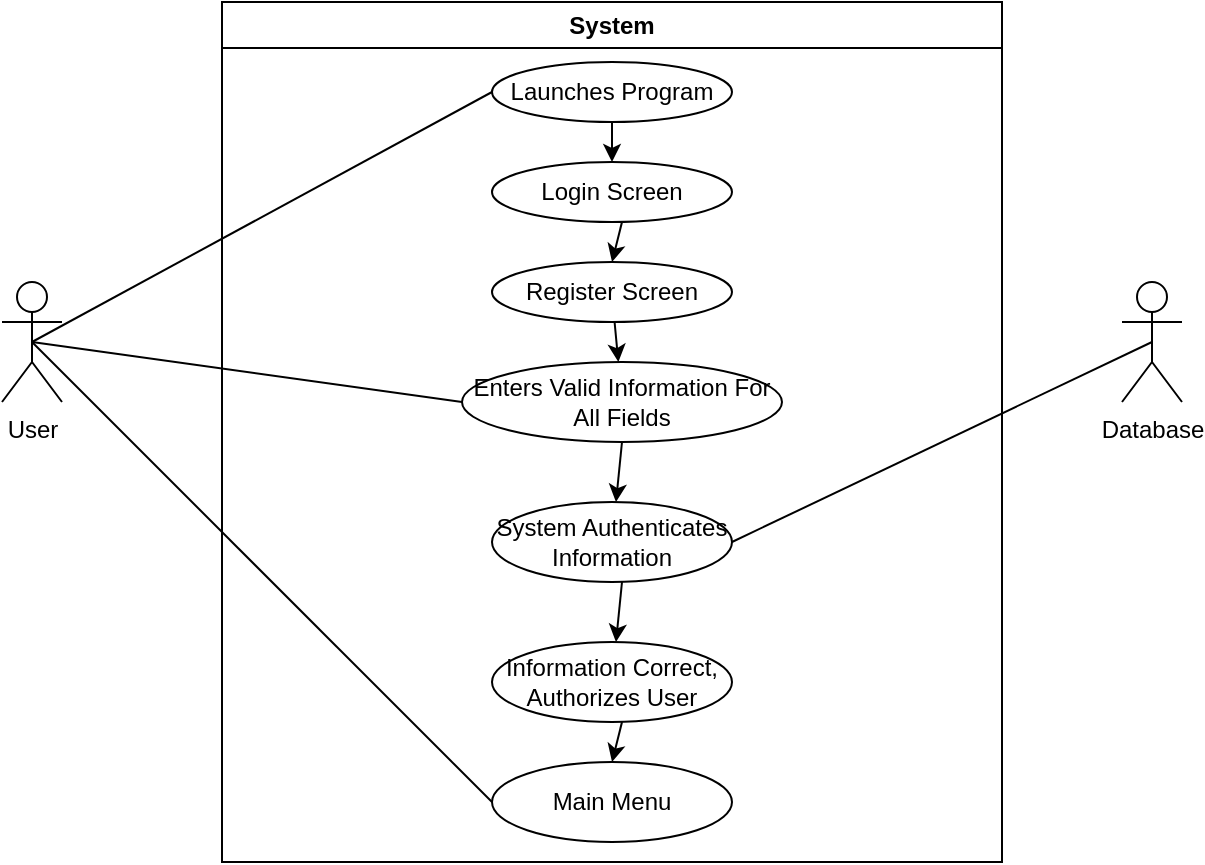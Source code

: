 <mxfile version="21.5.0" type="device">
  <diagram name="Page-1" id="ra7_IJWrL-wG-8pgiDa0">
    <mxGraphModel dx="794" dy="511" grid="1" gridSize="10" guides="1" tooltips="1" connect="1" arrows="1" fold="1" page="1" pageScale="1" pageWidth="1169" pageHeight="1654" math="0" shadow="0">
      <root>
        <mxCell id="0" />
        <mxCell id="1" parent="0" />
        <mxCell id="8naxXSxRR7sr7sNtpLdK-1" value="System" style="swimlane;whiteSpace=wrap;html=1;" vertex="1" parent="1">
          <mxGeometry x="150" y="80" width="390" height="430" as="geometry" />
        </mxCell>
        <mxCell id="8naxXSxRR7sr7sNtpLdK-4" value="Launches Program" style="ellipse;whiteSpace=wrap;html=1;" vertex="1" parent="8naxXSxRR7sr7sNtpLdK-1">
          <mxGeometry x="135" y="30" width="120" height="30" as="geometry" />
        </mxCell>
        <mxCell id="8naxXSxRR7sr7sNtpLdK-7" value="Main Menu" style="ellipse;whiteSpace=wrap;html=1;" vertex="1" parent="8naxXSxRR7sr7sNtpLdK-1">
          <mxGeometry x="135" y="380" width="120" height="40" as="geometry" />
        </mxCell>
        <mxCell id="8naxXSxRR7sr7sNtpLdK-6" value="Enters Valid Information For All Fields" style="ellipse;whiteSpace=wrap;html=1;" vertex="1" parent="8naxXSxRR7sr7sNtpLdK-1">
          <mxGeometry x="120" y="180" width="160" height="40" as="geometry" />
        </mxCell>
        <mxCell id="8naxXSxRR7sr7sNtpLdK-5" value="Login Screen" style="ellipse;whiteSpace=wrap;html=1;" vertex="1" parent="8naxXSxRR7sr7sNtpLdK-1">
          <mxGeometry x="135" y="80" width="120" height="30" as="geometry" />
        </mxCell>
        <mxCell id="8naxXSxRR7sr7sNtpLdK-9" value="Information Correct,&lt;br&gt;Authorizes User" style="ellipse;whiteSpace=wrap;html=1;" vertex="1" parent="8naxXSxRR7sr7sNtpLdK-1">
          <mxGeometry x="135" y="320" width="120" height="40" as="geometry" />
        </mxCell>
        <mxCell id="8naxXSxRR7sr7sNtpLdK-8" value="System Authenticates Information" style="ellipse;whiteSpace=wrap;html=1;" vertex="1" parent="8naxXSxRR7sr7sNtpLdK-1">
          <mxGeometry x="135" y="250" width="120" height="40" as="geometry" />
        </mxCell>
        <mxCell id="8naxXSxRR7sr7sNtpLdK-10" value="" style="endArrow=classic;html=1;rounded=0;exitX=0.5;exitY=1;exitDx=0;exitDy=0;entryX=0.5;entryY=0;entryDx=0;entryDy=0;" edge="1" parent="8naxXSxRR7sr7sNtpLdK-1" source="8naxXSxRR7sr7sNtpLdK-4" target="8naxXSxRR7sr7sNtpLdK-5">
          <mxGeometry width="50" height="50" relative="1" as="geometry">
            <mxPoint x="230" y="250" as="sourcePoint" />
            <mxPoint x="280" y="200" as="targetPoint" />
          </mxGeometry>
        </mxCell>
        <mxCell id="8naxXSxRR7sr7sNtpLdK-12" value="" style="endArrow=classic;html=1;rounded=0;" edge="1" parent="8naxXSxRR7sr7sNtpLdK-1" source="8naxXSxRR7sr7sNtpLdK-21" target="8naxXSxRR7sr7sNtpLdK-6">
          <mxGeometry width="50" height="50" relative="1" as="geometry">
            <mxPoint x="200" y="170" as="sourcePoint" />
            <mxPoint x="240" y="120" as="targetPoint" />
          </mxGeometry>
        </mxCell>
        <mxCell id="8naxXSxRR7sr7sNtpLdK-21" value="Register Screen" style="ellipse;whiteSpace=wrap;html=1;" vertex="1" parent="8naxXSxRR7sr7sNtpLdK-1">
          <mxGeometry x="135" y="130" width="120" height="30" as="geometry" />
        </mxCell>
        <mxCell id="8naxXSxRR7sr7sNtpLdK-27" value="" style="endArrow=classic;html=1;rounded=0;entryX=0.5;entryY=0;entryDx=0;entryDy=0;" edge="1" parent="8naxXSxRR7sr7sNtpLdK-1" target="8naxXSxRR7sr7sNtpLdK-21">
          <mxGeometry width="50" height="50" relative="1" as="geometry">
            <mxPoint x="200" y="110" as="sourcePoint" />
            <mxPoint x="250" y="60" as="targetPoint" />
          </mxGeometry>
        </mxCell>
        <mxCell id="8naxXSxRR7sr7sNtpLdK-28" value="" style="endArrow=classic;html=1;rounded=0;" edge="1" parent="8naxXSxRR7sr7sNtpLdK-1" target="8naxXSxRR7sr7sNtpLdK-8">
          <mxGeometry width="50" height="50" relative="1" as="geometry">
            <mxPoint x="200" y="220" as="sourcePoint" />
            <mxPoint x="250" y="170" as="targetPoint" />
          </mxGeometry>
        </mxCell>
        <mxCell id="8naxXSxRR7sr7sNtpLdK-29" value="" style="endArrow=classic;html=1;rounded=0;" edge="1" parent="8naxXSxRR7sr7sNtpLdK-1" target="8naxXSxRR7sr7sNtpLdK-9">
          <mxGeometry width="50" height="50" relative="1" as="geometry">
            <mxPoint x="200" y="290" as="sourcePoint" />
            <mxPoint x="250" y="240" as="targetPoint" />
          </mxGeometry>
        </mxCell>
        <mxCell id="8naxXSxRR7sr7sNtpLdK-30" value="" style="endArrow=classic;html=1;rounded=0;entryX=0.5;entryY=0;entryDx=0;entryDy=0;" edge="1" parent="8naxXSxRR7sr7sNtpLdK-1" target="8naxXSxRR7sr7sNtpLdK-7">
          <mxGeometry width="50" height="50" relative="1" as="geometry">
            <mxPoint x="200" y="360" as="sourcePoint" />
            <mxPoint x="250" y="310" as="targetPoint" />
          </mxGeometry>
        </mxCell>
        <mxCell id="8naxXSxRR7sr7sNtpLdK-2" value="User" style="shape=umlActor;verticalLabelPosition=bottom;verticalAlign=top;html=1;outlineConnect=0;" vertex="1" parent="1">
          <mxGeometry x="40" y="220" width="30" height="60" as="geometry" />
        </mxCell>
        <mxCell id="8naxXSxRR7sr7sNtpLdK-3" value="Database" style="shape=umlActor;verticalLabelPosition=bottom;verticalAlign=top;html=1;outlineConnect=0;" vertex="1" parent="1">
          <mxGeometry x="600" y="220" width="30" height="60" as="geometry" />
        </mxCell>
        <mxCell id="8naxXSxRR7sr7sNtpLdK-16" value="" style="endArrow=none;html=1;rounded=0;entryX=0;entryY=0.5;entryDx=0;entryDy=0;exitX=0.5;exitY=0.5;exitDx=0;exitDy=0;exitPerimeter=0;" edge="1" parent="1" source="8naxXSxRR7sr7sNtpLdK-2" target="8naxXSxRR7sr7sNtpLdK-4">
          <mxGeometry width="50" height="50" relative="1" as="geometry">
            <mxPoint x="90" y="200" as="sourcePoint" />
            <mxPoint x="140" y="150" as="targetPoint" />
          </mxGeometry>
        </mxCell>
        <mxCell id="8naxXSxRR7sr7sNtpLdK-17" value="" style="endArrow=none;html=1;rounded=0;entryX=0;entryY=0.5;entryDx=0;entryDy=0;exitX=0.5;exitY=0.5;exitDx=0;exitDy=0;exitPerimeter=0;" edge="1" parent="1" source="8naxXSxRR7sr7sNtpLdK-2" target="8naxXSxRR7sr7sNtpLdK-6">
          <mxGeometry width="50" height="50" relative="1" as="geometry">
            <mxPoint x="90" y="200" as="sourcePoint" />
            <mxPoint x="140" y="150" as="targetPoint" />
          </mxGeometry>
        </mxCell>
        <mxCell id="8naxXSxRR7sr7sNtpLdK-19" value="" style="endArrow=none;html=1;rounded=0;exitX=0.5;exitY=0.5;exitDx=0;exitDy=0;exitPerimeter=0;entryX=0;entryY=0.5;entryDx=0;entryDy=0;" edge="1" parent="1" source="8naxXSxRR7sr7sNtpLdK-2" target="8naxXSxRR7sr7sNtpLdK-7">
          <mxGeometry width="50" height="50" relative="1" as="geometry">
            <mxPoint x="130" y="340" as="sourcePoint" />
            <mxPoint x="180" y="290" as="targetPoint" />
          </mxGeometry>
        </mxCell>
        <mxCell id="8naxXSxRR7sr7sNtpLdK-20" value="" style="endArrow=none;html=1;rounded=0;exitX=1;exitY=0.5;exitDx=0;exitDy=0;entryX=0.5;entryY=0.5;entryDx=0;entryDy=0;entryPerimeter=0;" edge="1" parent="1" source="8naxXSxRR7sr7sNtpLdK-8" target="8naxXSxRR7sr7sNtpLdK-3">
          <mxGeometry width="50" height="50" relative="1" as="geometry">
            <mxPoint x="560" y="300" as="sourcePoint" />
            <mxPoint x="610" y="250" as="targetPoint" />
          </mxGeometry>
        </mxCell>
      </root>
    </mxGraphModel>
  </diagram>
</mxfile>
